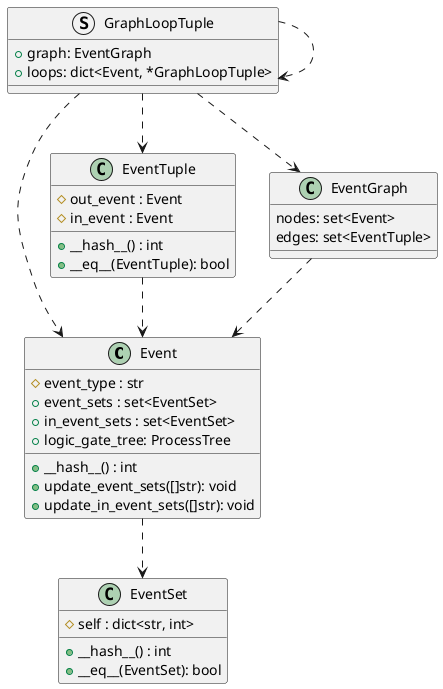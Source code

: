 @startuml
class Event {
    #event_type : str
    +event_sets : set<EventSet>
    +in_event_sets : set<EventSet>
    +logic_gate_tree: ProcessTree
    +__hash__() : int
    +update_event_sets([]str): void
    +update_in_event_sets([]str): void
}

class EventTuple {
    #out_event : Event
    #in_event : Event
    +__hash__() : int
    +__eq__(EventTuple): bool
}


class EventSet {
    #self : dict<str, int>
    +__hash__() : int
    +__eq__(EventSet): bool
}

class EventGraph {
    nodes: set<Event>
    edges: set<EventTuple>
}

struct GraphLoopTuple {
    +graph: EventGraph
    +loops: dict<Event, *GraphLoopTuple>
}

Event ..> EventSet
EventGraph ..> Event
GraphLoopTuple ..> EventGraph
GraphLoopTuple ..> Event
GraphLoopTuple ..> EventTuple
GraphLoopTuple ..> GraphLoopTuple
EventTuple ..> Event

@enduml